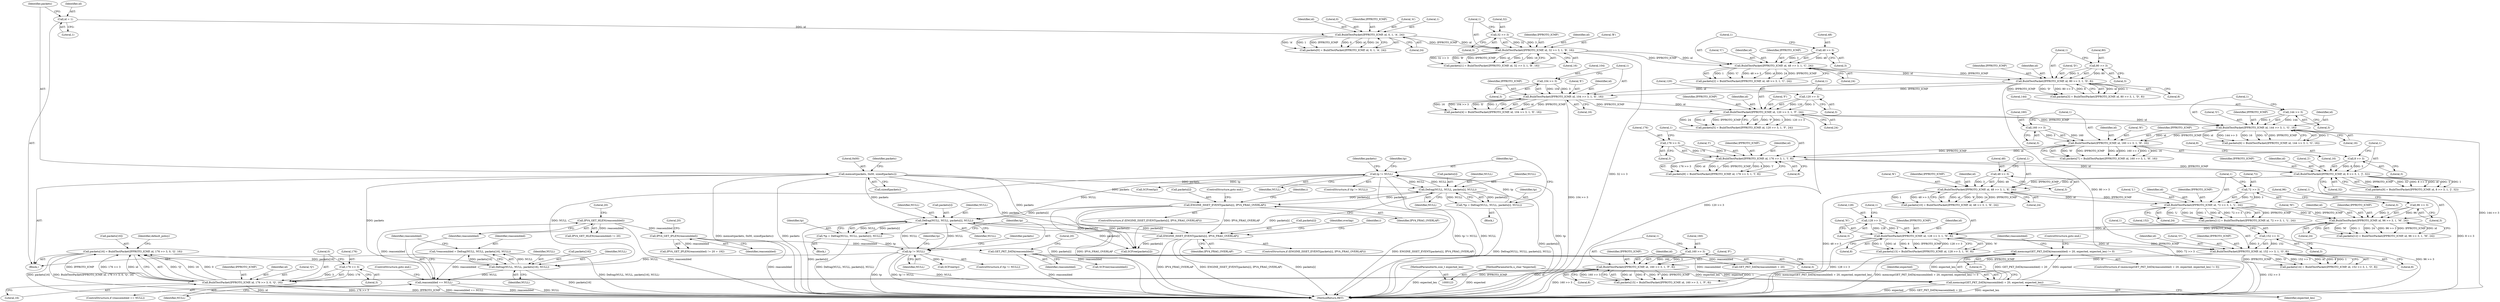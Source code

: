 digraph "0_suricata_4a04f814b15762eb446a5ead4d69d021512df6f8_1@API" {
"1000478" [label="(Call,memcmp(GET_PKT_DATA(reassembled) + 20, expected, expected_len) != 0)"];
"1000479" [label="(Call,memcmp(GET_PKT_DATA(reassembled) + 20, expected, expected_len))"];
"1000481" [label="(Call,GET_PKT_DATA(reassembled))"];
"1000470" [label="(Call,IPV4_GET_IPLEN(reassembled))"];
"1000463" [label="(Call,IPV4_GET_HLEN(reassembled))"];
"1000456" [label="(Call,reassembled == NULL)"];
"1000446" [label="(Call,*reassembled = Defrag(NULL, NULL, packets[16], NULL))"];
"1000448" [label="(Call,Defrag(NULL, NULL, packets[16], NULL))"];
"1000387" [label="(Call,tp != NULL)"];
"1000377" [label="(Call,*tp = Defrag(NULL, NULL, packets[i], NULL))"];
"1000379" [label="(Call,Defrag(NULL, NULL, packets[i], NULL))"];
"1000395" [label="(Call,ENGINE_ISSET_EVENT(packets[i], IPV4_FRAG_OVERLAP))"];
"1000139" [label="(Call,memset(packets, 0x00, sizeof(packets)))"];
"1000424" [label="(Call,tp != NULL)"];
"1000414" [label="(Call,*tp = Defrag(NULL, NULL, packets[i], NULL))"];
"1000416" [label="(Call,Defrag(NULL, NULL, packets[i], NULL))"];
"1000432" [label="(Call,ENGINE_ISSET_EVENT(packets[i], IPV4_FRAG_OVERLAP))"];
"1000350" [label="(Call,packets[16] = BuildTestPacket(IPPROTO_ICMP, id, 176 >> 3, 0, 'Q', 16))"];
"1000354" [label="(Call,BuildTestPacket(IPPROTO_ICMP, id, 176 >> 3, 0, 'Q', 16))"];
"1000341" [label="(Call,BuildTestPacket(IPPROTO_ICMP, id, 160 >> 3, 1, 'P', 8))"];
"1000328" [label="(Call,BuildTestPacket(IPPROTO_ICMP, id, 152 >> 3, 1, 'O', 8))"];
"1000315" [label="(Call,BuildTestPacket(IPPROTO_ICMP, id, 128 >> 3, 1, 'N', 8))"];
"1000302" [label="(Call,BuildTestPacket(IPPROTO_ICMP, id, 96 >> 3, 1, 'M', 24))"];
"1000289" [label="(Call,BuildTestPacket(IPPROTO_ICMP, id, 72 >> 3, 1, 'L', 24))"];
"1000276" [label="(Call,BuildTestPacket(IPPROTO_ICMP, id, 48 >> 3, 1, 'K', 24))"];
"1000263" [label="(Call,BuildTestPacket(IPPROTO_ICMP, id, 8 >> 3, 1, 'J', 32))"];
"1000250" [label="(Call,BuildTestPacket(IPPROTO_ICMP, id, 176 >> 3, 1, 'I', 8))"];
"1000237" [label="(Call,BuildTestPacket(IPPROTO_ICMP, id, 160 >> 3, 1, 'H', 16))"];
"1000224" [label="(Call,BuildTestPacket(IPPROTO_ICMP, id, 144 >> 3, 1, 'G', 16))"];
"1000211" [label="(Call,BuildTestPacket(IPPROTO_ICMP, id, 120 >> 3, 1, 'F', 24))"];
"1000198" [label="(Call,BuildTestPacket(IPPROTO_ICMP, id, 104 >> 3, 1, 'E', 16))"];
"1000185" [label="(Call,BuildTestPacket(IPPROTO_ICMP, id, 80 >> 3, 1, 'D', 8))"];
"1000172" [label="(Call,BuildTestPacket(IPPROTO_ICMP, id, 48 >> 3, 1, 'C', 24))"];
"1000159" [label="(Call,BuildTestPacket(IPPROTO_ICMP, id, 32 >> 3, 1, 'B', 16))"];
"1000148" [label="(Call,BuildTestPacket(IPPROTO_ICMP, id, 0, 1, 'A', 24))"];
"1000135" [label="(Call,id = 1)"];
"1000162" [label="(Call,32 >> 3)"];
"1000175" [label="(Call,48 >> 3)"];
"1000188" [label="(Call,80 >> 3)"];
"1000201" [label="(Call,104 >> 3)"];
"1000214" [label="(Call,120 >> 3)"];
"1000227" [label="(Call,144 >> 3)"];
"1000240" [label="(Call,160 >> 3)"];
"1000253" [label="(Call,176 >> 3)"];
"1000266" [label="(Call,8 >> 3)"];
"1000279" [label="(Call,48 >> 3)"];
"1000292" [label="(Call,72 >> 3)"];
"1000305" [label="(Call,96 >> 3)"];
"1000318" [label="(Call,128 >> 3)"];
"1000331" [label="(Call,152 >> 3)"];
"1000344" [label="(Call,160 >> 3)"];
"1000357" [label="(Call,176 >> 3)"];
"1000125" [label="(MethodParameterIn,u_char *expected)"];
"1000126" [label="(MethodParameterIn,size_t expected_len)"];
"1000233" [label="(Call,packets[7] = BuildTestPacket(IPPROTO_ICMP, id, 160 >> 3, 1, 'H', 16))"];
"1000276" [label="(Call,BuildTestPacket(IPPROTO_ICMP, id, 48 >> 3, 1, 'K', 24))"];
"1000315" [label="(Call,BuildTestPacket(IPPROTO_ICMP, id, 128 >> 3, 1, 'N', 8))"];
"1000362" [label="(Literal,16)"];
"1000198" [label="(Call,BuildTestPacket(IPPROTO_ICMP, id, 104 >> 3, 1, 'E', 16))"];
"1000429" [label="(Identifier,tp)"];
"1000199" [label="(Identifier,IPPROTO_ICMP)"];
"1000482" [label="(Identifier,reassembled)"];
"1000186" [label="(Identifier,IPPROTO_ICMP)"];
"1000473" [label="(Literal,20)"];
"1000478" [label="(Call,memcmp(GET_PKT_DATA(reassembled) + 20, expected, expected_len) != 0)"];
"1000295" [label="(Literal,1)"];
"1000168" [label="(Call,packets[2] = BuildTestPacket(IPPROTO_ICMP, id, 48 >> 3, 1, 'C', 24))"];
"1000204" [label="(Literal,1)"];
"1000463" [label="(Call,IPV4_GET_HLEN(reassembled))"];
"1000385" [label="(Identifier,NULL)"];
"1000386" [label="(ControlStructure,if (tp != NULL))"];
"1000455" [label="(ControlStructure,if (reassembled == NULL))"];
"1000395" [label="(Call,ENGINE_ISSET_EVENT(packets[i], IPV4_FRAG_OVERLAP))"];
"1000344" [label="(Call,160 >> 3)"];
"1000416" [label="(Call,Defrag(NULL, NULL, packets[i], NULL))"];
"1000154" [label="(Literal,24)"];
"1000190" [label="(Literal,3)"];
"1000173" [label="(Identifier,IPPROTO_ICMP)"];
"1000337" [label="(Call,packets[15] = BuildTestPacket(IPPROTO_ICMP, id, 160 >> 3, 1, 'P', 8))"];
"1000135" [label="(Call,id = 1)"];
"1000348" [label="(Literal,'P')"];
"1000205" [label="(Literal,'E')"];
"1000449" [label="(Identifier,NULL)"];
"1000269" [label="(Literal,1)"];
"1000241" [label="(Literal,160)"];
"1000280" [label="(Literal,48)"];
"1000164" [label="(Literal,3)"];
"1000345" [label="(Literal,160)"];
"1000321" [label="(Literal,1)"];
"1000216" [label="(Literal,3)"];
"1000267" [label="(Literal,8)"];
"1000175" [label="(Call,48 >> 3)"];
"1000488" [label="(ControlStructure,goto end;)"];
"1000469" [label="(Call,IPV4_GET_IPLEN(reassembled) != 20 + 192)"];
"1000355" [label="(Identifier,IPPROTO_ICMP)"];
"1000231" [label="(Literal,'G')"];
"1000212" [label="(Identifier,IPPROTO_ICMP)"];
"1000272" [label="(Call,packets[10] = BuildTestPacket(IPPROTO_ICMP, id, 48 >> 3, 1, 'K', 24))"];
"1000243" [label="(Literal,1)"];
"1000178" [label="(Literal,1)"];
"1000242" [label="(Literal,3)"];
"1000415" [label="(Identifier,tp)"];
"1000142" [label="(Call,sizeof(packets))"];
"1000219" [label="(Literal,24)"];
"1000457" [label="(Identifier,reassembled)"];
"1000431" [label="(ControlStructure,if (ENGINE_ISSET_EVENT(packets[i], IPV4_FRAG_OVERLAP)))"];
"1000486" [label="(Literal,0)"];
"1000451" [label="(Call,packets[16])"];
"1000330" [label="(Identifier,id)"];
"1000454" [label="(Identifier,NULL)"];
"1000146" [label="(Identifier,packets)"];
"1000399" [label="(Identifier,IPV4_FRAG_OVERLAP)"];
"1000375" [label="(Block,)"];
"1000259" [label="(Call,packets[9] = BuildTestPacket(IPPROTO_ICMP, id, 8 >> 3, 1, 'J', 32))"];
"1000392" [label="(Identifier,tp)"];
"1000266" [label="(Call,8 >> 3)"];
"1000230" [label="(Literal,1)"];
"1000214" [label="(Call,120 >> 3)"];
"1000306" [label="(Literal,96)"];
"1000382" [label="(Call,packets[i])"];
"1000480" [label="(Call,GET_PKT_DATA(reassembled) + 20)"];
"1000139" [label="(Call,memset(packets, 0x00, sizeof(packets)))"];
"1000412" [label="(Block,)"];
"1000305" [label="(Call,96 >> 3)"];
"1000347" [label="(Literal,1)"];
"1000160" [label="(Identifier,IPPROTO_ICMP)"];
"1000148" [label="(Call,BuildTestPacket(IPPROTO_ICMP, id, 0, 1, 'A', 24))"];
"1000310" [label="(Literal,24)"];
"1000324" [label="(Call,packets[14] = BuildTestPacket(IPPROTO_ICMP, id, 152 >> 3, 1, 'O', 8))"];
"1000206" [label="(Literal,16)"];
"1000470" [label="(Call,IPV4_GET_IPLEN(reassembled))"];
"1000356" [label="(Identifier,id)"];
"1000485" [label="(Identifier,expected_len)"];
"1000483" [label="(Literal,20)"];
"1000334" [label="(Literal,1)"];
"1000456" [label="(Call,reassembled == NULL)"];
"1000281" [label="(Literal,3)"];
"1000200" [label="(Identifier,id)"];
"1000136" [label="(Identifier,id)"];
"1000316" [label="(Identifier,IPPROTO_ICMP)"];
"1000126" [label="(MethodParameterIn,size_t expected_len)"];
"1000150" [label="(Identifier,id)"];
"1000189" [label="(Literal,80)"];
"1000279" [label="(Call,48 >> 3)"];
"1000419" [label="(Call,packets[i])"];
"1000255" [label="(Literal,3)"];
"1000161" [label="(Identifier,id)"];
"1000296" [label="(Literal,'L')"];
"1000229" [label="(Literal,3)"];
"1000167" [label="(Literal,16)"];
"1000462" [label="(Call,IPV4_GET_HLEN(reassembled) != 20)"];
"1000379" [label="(Call,Defrag(NULL, NULL, packets[i], NULL))"];
"1000432" [label="(Call,ENGINE_ISSET_EVENT(packets[i], IPV4_FRAG_OVERLAP))"];
"1000201" [label="(Call,104 >> 3)"];
"1000211" [label="(Call,BuildTestPacket(IPPROTO_ICMP, id, 120 >> 3, 1, 'F', 24))"];
"1000179" [label="(Literal,'C')"];
"1000309" [label="(Literal,'M')"];
"1000225" [label="(Identifier,IPPROTO_ICMP)"];
"1000213" [label="(Identifier,id)"];
"1000318" [label="(Call,128 >> 3)"];
"1000250" [label="(Call,BuildTestPacket(IPPROTO_ICMP, id, 176 >> 3, 1, 'I', 8))"];
"1000253" [label="(Call,176 >> 3)"];
"1000460" [label="(ControlStructure,goto end;)"];
"1000298" [label="(Call,packets[12] = BuildTestPacket(IPPROTO_ICMP, id, 96 >> 3, 1, 'M', 24))"];
"1000218" [label="(Literal,'F')"];
"1000264" [label="(Identifier,IPPROTO_ICMP)"];
"1000354" [label="(Call,BuildTestPacket(IPPROTO_ICMP, id, 176 >> 3, 0, 'Q', 16))"];
"1000282" [label="(Literal,1)"];
"1000458" [label="(Identifier,NULL)"];
"1000417" [label="(Identifier,NULL)"];
"1000227" [label="(Call,144 >> 3)"];
"1000439" [label="(Identifier,overlap)"];
"1000396" [label="(Call,packets[i])"];
"1000245" [label="(Literal,16)"];
"1000414" [label="(Call,*tp = Defrag(NULL, NULL, packets[i], NULL))"];
"1000265" [label="(Identifier,id)"];
"1000302" [label="(Call,BuildTestPacket(IPPROTO_ICMP, id, 96 >> 3, 1, 'M', 24))"];
"1000418" [label="(Identifier,NULL)"];
"1000226" [label="(Identifier,id)"];
"1000140" [label="(Identifier,packets)"];
"1000162" [label="(Call,32 >> 3)"];
"1000277" [label="(Identifier,IPPROTO_ICMP)"];
"1000127" [label="(Block,)"];
"1000263" [label="(Call,BuildTestPacket(IPPROTO_ICMP, id, 8 >> 3, 1, 'J', 32))"];
"1000271" [label="(Literal,32)"];
"1000172" [label="(Call,BuildTestPacket(IPPROTO_ICMP, id, 48 >> 3, 1, 'C', 24))"];
"1000481" [label="(Call,GET_PKT_DATA(reassembled))"];
"1000185" [label="(Call,BuildTestPacket(IPPROTO_ICMP, id, 80 >> 3, 1, 'D', 8))"];
"1000151" [label="(Literal,0)"];
"1000333" [label="(Literal,3)"];
"1000464" [label="(Identifier,reassembled)"];
"1000387" [label="(Call,tp != NULL)"];
"1000357" [label="(Call,176 >> 3)"];
"1000349" [label="(Literal,8)"];
"1000401" [label="(ControlStructure,goto end;)"];
"1000374" [label="(Identifier,i)"];
"1000304" [label="(Identifier,id)"];
"1000220" [label="(Call,packets[6] = BuildTestPacket(IPPROTO_ICMP, id, 144 >> 3, 1, 'G', 16))"];
"1000422" [label="(Identifier,NULL)"];
"1000224" [label="(Call,BuildTestPacket(IPPROTO_ICMP, id, 144 >> 3, 1, 'G', 16))"];
"1000188" [label="(Call,80 >> 3)"];
"1000270" [label="(Literal,'J')"];
"1000397" [label="(Identifier,packets)"];
"1000319" [label="(Literal,128)"];
"1000228" [label="(Literal,144)"];
"1000239" [label="(Identifier,id)"];
"1000176" [label="(Literal,48)"];
"1000203" [label="(Literal,3)"];
"1000450" [label="(Identifier,NULL)"];
"1000428" [label="(Call,SCFree(tp))"];
"1000411" [label="(Identifier,i)"];
"1000378" [label="(Identifier,tp)"];
"1000351" [label="(Call,packets[16])"];
"1000257" [label="(Literal,'I')"];
"1000180" [label="(Literal,24)"];
"1000423" [label="(ControlStructure,if (tp != NULL))"];
"1000137" [label="(Literal,1)"];
"1000359" [label="(Literal,3)"];
"1000465" [label="(Literal,20)"];
"1000389" [label="(Identifier,NULL)"];
"1000433" [label="(Call,packets[i])"];
"1000125" [label="(MethodParameterIn,u_char *expected)"];
"1000207" [label="(Call,packets[5] = BuildTestPacket(IPPROTO_ICMP, id, 120 >> 3, 1, 'F', 24))"];
"1000202" [label="(Literal,104)"];
"1000522" [label="(MethodReturn,RET)"];
"1000425" [label="(Identifier,tp)"];
"1000177" [label="(Literal,3)"];
"1000331" [label="(Call,152 >> 3)"];
"1000346" [label="(Literal,3)"];
"1000381" [label="(Identifier,NULL)"];
"1000364" [label="(Identifier,default_policy)"];
"1000335" [label="(Literal,'O')"];
"1000191" [label="(Literal,1)"];
"1000380" [label="(Identifier,NULL)"];
"1000291" [label="(Identifier,id)"];
"1000424" [label="(Call,tp != NULL)"];
"1000283" [label="(Literal,'K')"];
"1000388" [label="(Identifier,tp)"];
"1000434" [label="(Identifier,packets)"];
"1000329" [label="(Identifier,IPPROTO_ICMP)"];
"1000320" [label="(Literal,3)"];
"1000289" [label="(Call,BuildTestPacket(IPPROTO_ICMP, id, 72 >> 3, 1, 'L', 24))"];
"1000187" [label="(Identifier,id)"];
"1000471" [label="(Identifier,reassembled)"];
"1000215" [label="(Literal,120)"];
"1000181" [label="(Call,packets[3] = BuildTestPacket(IPPROTO_ICMP, id, 80 >> 3, 1, 'D', 8))"];
"1000251" [label="(Identifier,IPPROTO_ICMP)"];
"1000240" [label="(Call,160 >> 3)"];
"1000268" [label="(Literal,3)"];
"1000394" [label="(ControlStructure,if (ENGINE_ISSET_EVENT(packets[i], IPV4_FRAG_OVERLAP)))"];
"1000256" [label="(Literal,1)"];
"1000254" [label="(Literal,176)"];
"1000358" [label="(Literal,176)"];
"1000155" [label="(Call,packets[1] = BuildTestPacket(IPPROTO_ICMP, id, 32 >> 3, 1, 'B', 16))"];
"1000490" [label="(Identifier,reassembled)"];
"1000293" [label="(Literal,72)"];
"1000479" [label="(Call,memcmp(GET_PKT_DATA(reassembled) + 20, expected, expected_len))"];
"1000303" [label="(Identifier,IPPROTO_ICMP)"];
"1000166" [label="(Literal,'B')"];
"1000484" [label="(Identifier,expected)"];
"1000350" [label="(Call,packets[16] = BuildTestPacket(IPPROTO_ICMP, id, 176 >> 3, 0, 'Q', 16))"];
"1000258" [label="(Literal,8)"];
"1000163" [label="(Literal,32)"];
"1000342" [label="(Identifier,IPPROTO_ICMP)"];
"1000217" [label="(Literal,1)"];
"1000307" [label="(Literal,3)"];
"1000149" [label="(Identifier,IPPROTO_ICMP)"];
"1000278" [label="(Identifier,id)"];
"1000322" [label="(Literal,'N')"];
"1000194" [label="(Call,packets[4] = BuildTestPacket(IPPROTO_ICMP, id, 104 >> 3, 1, 'E', 16))"];
"1000153" [label="(Literal,'A')"];
"1000152" [label="(Literal,1)"];
"1000446" [label="(Call,*reassembled = Defrag(NULL, NULL, packets[16], NULL))"];
"1000284" [label="(Literal,24)"];
"1000447" [label="(Identifier,reassembled)"];
"1000252" [label="(Identifier,id)"];
"1000141" [label="(Literal,0x00)"];
"1000193" [label="(Literal,8)"];
"1000174" [label="(Identifier,id)"];
"1000308" [label="(Literal,1)"];
"1000361" [label="(Literal,'Q')"];
"1000377" [label="(Call,*tp = Defrag(NULL, NULL, packets[i], NULL))"];
"1000246" [label="(Call,packets[8] = BuildTestPacket(IPPROTO_ICMP, id, 176 >> 3, 1, 'I', 8))"];
"1000341" [label="(Call,BuildTestPacket(IPPROTO_ICMP, id, 160 >> 3, 1, 'P', 8))"];
"1000515" [label="(Call,SCFree(packets[i]))"];
"1000436" [label="(Identifier,IPV4_FRAG_OVERLAP)"];
"1000343" [label="(Identifier,id)"];
"1000292" [label="(Call,72 >> 3)"];
"1000244" [label="(Literal,'H')"];
"1000391" [label="(Call,SCFree(tp))"];
"1000159" [label="(Call,BuildTestPacket(IPPROTO_ICMP, id, 32 >> 3, 1, 'B', 16))"];
"1000290" [label="(Identifier,IPPROTO_ICMP)"];
"1000328" [label="(Call,BuildTestPacket(IPPROTO_ICMP, id, 152 >> 3, 1, 'O', 8))"];
"1000323" [label="(Literal,8)"];
"1000317" [label="(Identifier,id)"];
"1000238" [label="(Identifier,IPPROTO_ICMP)"];
"1000192" [label="(Literal,'D')"];
"1000232" [label="(Literal,16)"];
"1000237" [label="(Call,BuildTestPacket(IPPROTO_ICMP, id, 160 >> 3, 1, 'H', 16))"];
"1000360" [label="(Literal,0)"];
"1000285" [label="(Call,packets[11] = BuildTestPacket(IPPROTO_ICMP, id, 72 >> 3, 1, 'L', 24))"];
"1000144" [label="(Call,packets[0] = BuildTestPacket(IPPROTO_ICMP, id, 0, 1, 'A', 24))"];
"1000426" [label="(Identifier,NULL)"];
"1000165" [label="(Literal,1)"];
"1000448" [label="(Call,Defrag(NULL, NULL, packets[16], NULL))"];
"1000332" [label="(Literal,152)"];
"1000294" [label="(Literal,3)"];
"1000477" [label="(ControlStructure,if (memcmp(GET_PKT_DATA(reassembled) + 20, expected, expected_len) != 0))"];
"1000311" [label="(Call,packets[13] = BuildTestPacket(IPPROTO_ICMP, id, 128 >> 3, 1, 'N', 8))"];
"1000297" [label="(Literal,24)"];
"1000489" [label="(Call,SCFree(reassembled))"];
"1000336" [label="(Literal,8)"];
"1000478" -> "1000477"  [label="AST: "];
"1000478" -> "1000486"  [label="CFG: "];
"1000479" -> "1000478"  [label="AST: "];
"1000486" -> "1000478"  [label="AST: "];
"1000488" -> "1000478"  [label="CFG: "];
"1000490" -> "1000478"  [label="CFG: "];
"1000478" -> "1000522"  [label="DDG: memcmp(GET_PKT_DATA(reassembled) + 20, expected, expected_len)"];
"1000478" -> "1000522"  [label="DDG: memcmp(GET_PKT_DATA(reassembled) + 20, expected, expected_len) != 0"];
"1000479" -> "1000478"  [label="DDG: GET_PKT_DATA(reassembled) + 20"];
"1000479" -> "1000478"  [label="DDG: expected"];
"1000479" -> "1000478"  [label="DDG: expected_len"];
"1000479" -> "1000485"  [label="CFG: "];
"1000480" -> "1000479"  [label="AST: "];
"1000484" -> "1000479"  [label="AST: "];
"1000485" -> "1000479"  [label="AST: "];
"1000486" -> "1000479"  [label="CFG: "];
"1000479" -> "1000522"  [label="DDG: GET_PKT_DATA(reassembled) + 20"];
"1000479" -> "1000522"  [label="DDG: expected_len"];
"1000479" -> "1000522"  [label="DDG: expected"];
"1000481" -> "1000479"  [label="DDG: reassembled"];
"1000125" -> "1000479"  [label="DDG: expected"];
"1000126" -> "1000479"  [label="DDG: expected_len"];
"1000481" -> "1000480"  [label="AST: "];
"1000481" -> "1000482"  [label="CFG: "];
"1000482" -> "1000481"  [label="AST: "];
"1000483" -> "1000481"  [label="CFG: "];
"1000481" -> "1000522"  [label="DDG: reassembled"];
"1000481" -> "1000480"  [label="DDG: reassembled"];
"1000470" -> "1000481"  [label="DDG: reassembled"];
"1000481" -> "1000489"  [label="DDG: reassembled"];
"1000470" -> "1000469"  [label="AST: "];
"1000470" -> "1000471"  [label="CFG: "];
"1000471" -> "1000470"  [label="AST: "];
"1000473" -> "1000470"  [label="CFG: "];
"1000470" -> "1000522"  [label="DDG: reassembled"];
"1000470" -> "1000469"  [label="DDG: reassembled"];
"1000463" -> "1000470"  [label="DDG: reassembled"];
"1000463" -> "1000462"  [label="AST: "];
"1000463" -> "1000464"  [label="CFG: "];
"1000464" -> "1000463"  [label="AST: "];
"1000465" -> "1000463"  [label="CFG: "];
"1000463" -> "1000522"  [label="DDG: reassembled"];
"1000463" -> "1000462"  [label="DDG: reassembled"];
"1000456" -> "1000463"  [label="DDG: reassembled"];
"1000456" -> "1000455"  [label="AST: "];
"1000456" -> "1000458"  [label="CFG: "];
"1000457" -> "1000456"  [label="AST: "];
"1000458" -> "1000456"  [label="AST: "];
"1000460" -> "1000456"  [label="CFG: "];
"1000464" -> "1000456"  [label="CFG: "];
"1000456" -> "1000522"  [label="DDG: reassembled"];
"1000456" -> "1000522"  [label="DDG: NULL"];
"1000456" -> "1000522"  [label="DDG: reassembled == NULL"];
"1000446" -> "1000456"  [label="DDG: reassembled"];
"1000448" -> "1000456"  [label="DDG: NULL"];
"1000446" -> "1000127"  [label="AST: "];
"1000446" -> "1000448"  [label="CFG: "];
"1000447" -> "1000446"  [label="AST: "];
"1000448" -> "1000446"  [label="AST: "];
"1000457" -> "1000446"  [label="CFG: "];
"1000446" -> "1000522"  [label="DDG: Defrag(NULL, NULL, packets[16], NULL)"];
"1000448" -> "1000446"  [label="DDG: NULL"];
"1000448" -> "1000446"  [label="DDG: packets[16]"];
"1000448" -> "1000454"  [label="CFG: "];
"1000449" -> "1000448"  [label="AST: "];
"1000450" -> "1000448"  [label="AST: "];
"1000451" -> "1000448"  [label="AST: "];
"1000454" -> "1000448"  [label="AST: "];
"1000448" -> "1000522"  [label="DDG: packets[16]"];
"1000387" -> "1000448"  [label="DDG: NULL"];
"1000424" -> "1000448"  [label="DDG: NULL"];
"1000350" -> "1000448"  [label="DDG: packets[16]"];
"1000139" -> "1000448"  [label="DDG: packets"];
"1000387" -> "1000386"  [label="AST: "];
"1000387" -> "1000389"  [label="CFG: "];
"1000388" -> "1000387"  [label="AST: "];
"1000389" -> "1000387"  [label="AST: "];
"1000392" -> "1000387"  [label="CFG: "];
"1000397" -> "1000387"  [label="CFG: "];
"1000387" -> "1000522"  [label="DDG: NULL"];
"1000387" -> "1000522"  [label="DDG: tp"];
"1000387" -> "1000522"  [label="DDG: tp != NULL"];
"1000387" -> "1000379"  [label="DDG: NULL"];
"1000377" -> "1000387"  [label="DDG: tp"];
"1000379" -> "1000387"  [label="DDG: NULL"];
"1000387" -> "1000391"  [label="DDG: tp"];
"1000387" -> "1000416"  [label="DDG: NULL"];
"1000377" -> "1000375"  [label="AST: "];
"1000377" -> "1000379"  [label="CFG: "];
"1000378" -> "1000377"  [label="AST: "];
"1000379" -> "1000377"  [label="AST: "];
"1000388" -> "1000377"  [label="CFG: "];
"1000377" -> "1000522"  [label="DDG: Defrag(NULL, NULL, packets[i], NULL)"];
"1000379" -> "1000377"  [label="DDG: NULL"];
"1000379" -> "1000377"  [label="DDG: packets[i]"];
"1000379" -> "1000385"  [label="CFG: "];
"1000380" -> "1000379"  [label="AST: "];
"1000381" -> "1000379"  [label="AST: "];
"1000382" -> "1000379"  [label="AST: "];
"1000385" -> "1000379"  [label="AST: "];
"1000379" -> "1000522"  [label="DDG: packets[i]"];
"1000395" -> "1000379"  [label="DDG: packets[i]"];
"1000139" -> "1000379"  [label="DDG: packets"];
"1000379" -> "1000395"  [label="DDG: packets[i]"];
"1000379" -> "1000515"  [label="DDG: packets[i]"];
"1000395" -> "1000394"  [label="AST: "];
"1000395" -> "1000399"  [label="CFG: "];
"1000396" -> "1000395"  [label="AST: "];
"1000399" -> "1000395"  [label="AST: "];
"1000401" -> "1000395"  [label="CFG: "];
"1000374" -> "1000395"  [label="CFG: "];
"1000395" -> "1000522"  [label="DDG: packets[i]"];
"1000395" -> "1000522"  [label="DDG: IPV4_FRAG_OVERLAP"];
"1000395" -> "1000522"  [label="DDG: ENGINE_ISSET_EVENT(packets[i], IPV4_FRAG_OVERLAP)"];
"1000139" -> "1000395"  [label="DDG: packets"];
"1000395" -> "1000416"  [label="DDG: packets[i]"];
"1000395" -> "1000432"  [label="DDG: IPV4_FRAG_OVERLAP"];
"1000395" -> "1000515"  [label="DDG: packets[i]"];
"1000139" -> "1000127"  [label="AST: "];
"1000139" -> "1000142"  [label="CFG: "];
"1000140" -> "1000139"  [label="AST: "];
"1000141" -> "1000139"  [label="AST: "];
"1000142" -> "1000139"  [label="AST: "];
"1000146" -> "1000139"  [label="CFG: "];
"1000139" -> "1000522"  [label="DDG: memset(packets, 0x00, sizeof(packets))"];
"1000139" -> "1000522"  [label="DDG: packets"];
"1000139" -> "1000416"  [label="DDG: packets"];
"1000139" -> "1000432"  [label="DDG: packets"];
"1000139" -> "1000515"  [label="DDG: packets"];
"1000424" -> "1000423"  [label="AST: "];
"1000424" -> "1000426"  [label="CFG: "];
"1000425" -> "1000424"  [label="AST: "];
"1000426" -> "1000424"  [label="AST: "];
"1000429" -> "1000424"  [label="CFG: "];
"1000434" -> "1000424"  [label="CFG: "];
"1000424" -> "1000522"  [label="DDG: NULL"];
"1000424" -> "1000522"  [label="DDG: tp"];
"1000424" -> "1000522"  [label="DDG: tp != NULL"];
"1000424" -> "1000416"  [label="DDG: NULL"];
"1000414" -> "1000424"  [label="DDG: tp"];
"1000416" -> "1000424"  [label="DDG: NULL"];
"1000424" -> "1000428"  [label="DDG: tp"];
"1000414" -> "1000412"  [label="AST: "];
"1000414" -> "1000416"  [label="CFG: "];
"1000415" -> "1000414"  [label="AST: "];
"1000416" -> "1000414"  [label="AST: "];
"1000425" -> "1000414"  [label="CFG: "];
"1000414" -> "1000522"  [label="DDG: Defrag(NULL, NULL, packets[i], NULL)"];
"1000416" -> "1000414"  [label="DDG: NULL"];
"1000416" -> "1000414"  [label="DDG: packets[i]"];
"1000416" -> "1000422"  [label="CFG: "];
"1000417" -> "1000416"  [label="AST: "];
"1000418" -> "1000416"  [label="AST: "];
"1000419" -> "1000416"  [label="AST: "];
"1000422" -> "1000416"  [label="AST: "];
"1000416" -> "1000522"  [label="DDG: packets[i]"];
"1000432" -> "1000416"  [label="DDG: packets[i]"];
"1000416" -> "1000432"  [label="DDG: packets[i]"];
"1000416" -> "1000515"  [label="DDG: packets[i]"];
"1000432" -> "1000431"  [label="AST: "];
"1000432" -> "1000436"  [label="CFG: "];
"1000433" -> "1000432"  [label="AST: "];
"1000436" -> "1000432"  [label="AST: "];
"1000439" -> "1000432"  [label="CFG: "];
"1000411" -> "1000432"  [label="CFG: "];
"1000432" -> "1000522"  [label="DDG: IPV4_FRAG_OVERLAP"];
"1000432" -> "1000522"  [label="DDG: ENGINE_ISSET_EVENT(packets[i], IPV4_FRAG_OVERLAP)"];
"1000432" -> "1000522"  [label="DDG: packets[i]"];
"1000432" -> "1000515"  [label="DDG: packets[i]"];
"1000350" -> "1000127"  [label="AST: "];
"1000350" -> "1000354"  [label="CFG: "];
"1000351" -> "1000350"  [label="AST: "];
"1000354" -> "1000350"  [label="AST: "];
"1000364" -> "1000350"  [label="CFG: "];
"1000350" -> "1000522"  [label="DDG: packets[16]"];
"1000350" -> "1000522"  [label="DDG: BuildTestPacket(IPPROTO_ICMP, id, 176 >> 3, 0, 'Q', 16)"];
"1000354" -> "1000350"  [label="DDG: 'Q'"];
"1000354" -> "1000350"  [label="DDG: 16"];
"1000354" -> "1000350"  [label="DDG: 0"];
"1000354" -> "1000350"  [label="DDG: IPPROTO_ICMP"];
"1000354" -> "1000350"  [label="DDG: 176 >> 3"];
"1000354" -> "1000350"  [label="DDG: id"];
"1000354" -> "1000362"  [label="CFG: "];
"1000355" -> "1000354"  [label="AST: "];
"1000356" -> "1000354"  [label="AST: "];
"1000357" -> "1000354"  [label="AST: "];
"1000360" -> "1000354"  [label="AST: "];
"1000361" -> "1000354"  [label="AST: "];
"1000362" -> "1000354"  [label="AST: "];
"1000354" -> "1000522"  [label="DDG: id"];
"1000354" -> "1000522"  [label="DDG: 176 >> 3"];
"1000354" -> "1000522"  [label="DDG: IPPROTO_ICMP"];
"1000341" -> "1000354"  [label="DDG: IPPROTO_ICMP"];
"1000341" -> "1000354"  [label="DDG: id"];
"1000357" -> "1000354"  [label="DDG: 176"];
"1000357" -> "1000354"  [label="DDG: 3"];
"1000341" -> "1000337"  [label="AST: "];
"1000341" -> "1000349"  [label="CFG: "];
"1000342" -> "1000341"  [label="AST: "];
"1000343" -> "1000341"  [label="AST: "];
"1000344" -> "1000341"  [label="AST: "];
"1000347" -> "1000341"  [label="AST: "];
"1000348" -> "1000341"  [label="AST: "];
"1000349" -> "1000341"  [label="AST: "];
"1000337" -> "1000341"  [label="CFG: "];
"1000341" -> "1000522"  [label="DDG: 160 >> 3"];
"1000341" -> "1000337"  [label="DDG: id"];
"1000341" -> "1000337"  [label="DDG: 8"];
"1000341" -> "1000337"  [label="DDG: 'P'"];
"1000341" -> "1000337"  [label="DDG: IPPROTO_ICMP"];
"1000341" -> "1000337"  [label="DDG: 1"];
"1000341" -> "1000337"  [label="DDG: 160 >> 3"];
"1000328" -> "1000341"  [label="DDG: IPPROTO_ICMP"];
"1000328" -> "1000341"  [label="DDG: id"];
"1000344" -> "1000341"  [label="DDG: 160"];
"1000344" -> "1000341"  [label="DDG: 3"];
"1000328" -> "1000324"  [label="AST: "];
"1000328" -> "1000336"  [label="CFG: "];
"1000329" -> "1000328"  [label="AST: "];
"1000330" -> "1000328"  [label="AST: "];
"1000331" -> "1000328"  [label="AST: "];
"1000334" -> "1000328"  [label="AST: "];
"1000335" -> "1000328"  [label="AST: "];
"1000336" -> "1000328"  [label="AST: "];
"1000324" -> "1000328"  [label="CFG: "];
"1000328" -> "1000522"  [label="DDG: 152 >> 3"];
"1000328" -> "1000324"  [label="DDG: IPPROTO_ICMP"];
"1000328" -> "1000324"  [label="DDG: 'O'"];
"1000328" -> "1000324"  [label="DDG: 152 >> 3"];
"1000328" -> "1000324"  [label="DDG: id"];
"1000328" -> "1000324"  [label="DDG: 8"];
"1000328" -> "1000324"  [label="DDG: 1"];
"1000315" -> "1000328"  [label="DDG: IPPROTO_ICMP"];
"1000315" -> "1000328"  [label="DDG: id"];
"1000331" -> "1000328"  [label="DDG: 152"];
"1000331" -> "1000328"  [label="DDG: 3"];
"1000315" -> "1000311"  [label="AST: "];
"1000315" -> "1000323"  [label="CFG: "];
"1000316" -> "1000315"  [label="AST: "];
"1000317" -> "1000315"  [label="AST: "];
"1000318" -> "1000315"  [label="AST: "];
"1000321" -> "1000315"  [label="AST: "];
"1000322" -> "1000315"  [label="AST: "];
"1000323" -> "1000315"  [label="AST: "];
"1000311" -> "1000315"  [label="CFG: "];
"1000315" -> "1000522"  [label="DDG: 128 >> 3"];
"1000315" -> "1000311"  [label="DDG: 'N'"];
"1000315" -> "1000311"  [label="DDG: 1"];
"1000315" -> "1000311"  [label="DDG: id"];
"1000315" -> "1000311"  [label="DDG: 8"];
"1000315" -> "1000311"  [label="DDG: IPPROTO_ICMP"];
"1000315" -> "1000311"  [label="DDG: 128 >> 3"];
"1000302" -> "1000315"  [label="DDG: IPPROTO_ICMP"];
"1000302" -> "1000315"  [label="DDG: id"];
"1000318" -> "1000315"  [label="DDG: 128"];
"1000318" -> "1000315"  [label="DDG: 3"];
"1000302" -> "1000298"  [label="AST: "];
"1000302" -> "1000310"  [label="CFG: "];
"1000303" -> "1000302"  [label="AST: "];
"1000304" -> "1000302"  [label="AST: "];
"1000305" -> "1000302"  [label="AST: "];
"1000308" -> "1000302"  [label="AST: "];
"1000309" -> "1000302"  [label="AST: "];
"1000310" -> "1000302"  [label="AST: "];
"1000298" -> "1000302"  [label="CFG: "];
"1000302" -> "1000522"  [label="DDG: 96 >> 3"];
"1000302" -> "1000298"  [label="DDG: 'M'"];
"1000302" -> "1000298"  [label="DDG: 1"];
"1000302" -> "1000298"  [label="DDG: 24"];
"1000302" -> "1000298"  [label="DDG: 96 >> 3"];
"1000302" -> "1000298"  [label="DDG: IPPROTO_ICMP"];
"1000302" -> "1000298"  [label="DDG: id"];
"1000289" -> "1000302"  [label="DDG: IPPROTO_ICMP"];
"1000289" -> "1000302"  [label="DDG: id"];
"1000305" -> "1000302"  [label="DDG: 96"];
"1000305" -> "1000302"  [label="DDG: 3"];
"1000289" -> "1000285"  [label="AST: "];
"1000289" -> "1000297"  [label="CFG: "];
"1000290" -> "1000289"  [label="AST: "];
"1000291" -> "1000289"  [label="AST: "];
"1000292" -> "1000289"  [label="AST: "];
"1000295" -> "1000289"  [label="AST: "];
"1000296" -> "1000289"  [label="AST: "];
"1000297" -> "1000289"  [label="AST: "];
"1000285" -> "1000289"  [label="CFG: "];
"1000289" -> "1000522"  [label="DDG: 72 >> 3"];
"1000289" -> "1000285"  [label="DDG: IPPROTO_ICMP"];
"1000289" -> "1000285"  [label="DDG: 'L'"];
"1000289" -> "1000285"  [label="DDG: 24"];
"1000289" -> "1000285"  [label="DDG: 1"];
"1000289" -> "1000285"  [label="DDG: id"];
"1000289" -> "1000285"  [label="DDG: 72 >> 3"];
"1000276" -> "1000289"  [label="DDG: IPPROTO_ICMP"];
"1000276" -> "1000289"  [label="DDG: id"];
"1000292" -> "1000289"  [label="DDG: 72"];
"1000292" -> "1000289"  [label="DDG: 3"];
"1000276" -> "1000272"  [label="AST: "];
"1000276" -> "1000284"  [label="CFG: "];
"1000277" -> "1000276"  [label="AST: "];
"1000278" -> "1000276"  [label="AST: "];
"1000279" -> "1000276"  [label="AST: "];
"1000282" -> "1000276"  [label="AST: "];
"1000283" -> "1000276"  [label="AST: "];
"1000284" -> "1000276"  [label="AST: "];
"1000272" -> "1000276"  [label="CFG: "];
"1000276" -> "1000522"  [label="DDG: 48 >> 3"];
"1000276" -> "1000272"  [label="DDG: id"];
"1000276" -> "1000272"  [label="DDG: 'K'"];
"1000276" -> "1000272"  [label="DDG: 24"];
"1000276" -> "1000272"  [label="DDG: IPPROTO_ICMP"];
"1000276" -> "1000272"  [label="DDG: 1"];
"1000276" -> "1000272"  [label="DDG: 48 >> 3"];
"1000263" -> "1000276"  [label="DDG: IPPROTO_ICMP"];
"1000263" -> "1000276"  [label="DDG: id"];
"1000279" -> "1000276"  [label="DDG: 48"];
"1000279" -> "1000276"  [label="DDG: 3"];
"1000263" -> "1000259"  [label="AST: "];
"1000263" -> "1000271"  [label="CFG: "];
"1000264" -> "1000263"  [label="AST: "];
"1000265" -> "1000263"  [label="AST: "];
"1000266" -> "1000263"  [label="AST: "];
"1000269" -> "1000263"  [label="AST: "];
"1000270" -> "1000263"  [label="AST: "];
"1000271" -> "1000263"  [label="AST: "];
"1000259" -> "1000263"  [label="CFG: "];
"1000263" -> "1000522"  [label="DDG: 8 >> 3"];
"1000263" -> "1000259"  [label="DDG: IPPROTO_ICMP"];
"1000263" -> "1000259"  [label="DDG: 32"];
"1000263" -> "1000259"  [label="DDG: 8 >> 3"];
"1000263" -> "1000259"  [label="DDG: id"];
"1000263" -> "1000259"  [label="DDG: 'J'"];
"1000263" -> "1000259"  [label="DDG: 1"];
"1000250" -> "1000263"  [label="DDG: IPPROTO_ICMP"];
"1000250" -> "1000263"  [label="DDG: id"];
"1000266" -> "1000263"  [label="DDG: 8"];
"1000266" -> "1000263"  [label="DDG: 3"];
"1000250" -> "1000246"  [label="AST: "];
"1000250" -> "1000258"  [label="CFG: "];
"1000251" -> "1000250"  [label="AST: "];
"1000252" -> "1000250"  [label="AST: "];
"1000253" -> "1000250"  [label="AST: "];
"1000256" -> "1000250"  [label="AST: "];
"1000257" -> "1000250"  [label="AST: "];
"1000258" -> "1000250"  [label="AST: "];
"1000246" -> "1000250"  [label="CFG: "];
"1000250" -> "1000246"  [label="DDG: 176 >> 3"];
"1000250" -> "1000246"  [label="DDG: id"];
"1000250" -> "1000246"  [label="DDG: 1"];
"1000250" -> "1000246"  [label="DDG: IPPROTO_ICMP"];
"1000250" -> "1000246"  [label="DDG: 8"];
"1000250" -> "1000246"  [label="DDG: 'I'"];
"1000237" -> "1000250"  [label="DDG: IPPROTO_ICMP"];
"1000237" -> "1000250"  [label="DDG: id"];
"1000253" -> "1000250"  [label="DDG: 176"];
"1000253" -> "1000250"  [label="DDG: 3"];
"1000237" -> "1000233"  [label="AST: "];
"1000237" -> "1000245"  [label="CFG: "];
"1000238" -> "1000237"  [label="AST: "];
"1000239" -> "1000237"  [label="AST: "];
"1000240" -> "1000237"  [label="AST: "];
"1000243" -> "1000237"  [label="AST: "];
"1000244" -> "1000237"  [label="AST: "];
"1000245" -> "1000237"  [label="AST: "];
"1000233" -> "1000237"  [label="CFG: "];
"1000237" -> "1000233"  [label="DDG: 'H'"];
"1000237" -> "1000233"  [label="DDG: IPPROTO_ICMP"];
"1000237" -> "1000233"  [label="DDG: id"];
"1000237" -> "1000233"  [label="DDG: 160 >> 3"];
"1000237" -> "1000233"  [label="DDG: 1"];
"1000237" -> "1000233"  [label="DDG: 16"];
"1000224" -> "1000237"  [label="DDG: IPPROTO_ICMP"];
"1000224" -> "1000237"  [label="DDG: id"];
"1000240" -> "1000237"  [label="DDG: 160"];
"1000240" -> "1000237"  [label="DDG: 3"];
"1000224" -> "1000220"  [label="AST: "];
"1000224" -> "1000232"  [label="CFG: "];
"1000225" -> "1000224"  [label="AST: "];
"1000226" -> "1000224"  [label="AST: "];
"1000227" -> "1000224"  [label="AST: "];
"1000230" -> "1000224"  [label="AST: "];
"1000231" -> "1000224"  [label="AST: "];
"1000232" -> "1000224"  [label="AST: "];
"1000220" -> "1000224"  [label="CFG: "];
"1000224" -> "1000522"  [label="DDG: 144 >> 3"];
"1000224" -> "1000220"  [label="DDG: 1"];
"1000224" -> "1000220"  [label="DDG: id"];
"1000224" -> "1000220"  [label="DDG: 144 >> 3"];
"1000224" -> "1000220"  [label="DDG: 16"];
"1000224" -> "1000220"  [label="DDG: 'G'"];
"1000224" -> "1000220"  [label="DDG: IPPROTO_ICMP"];
"1000211" -> "1000224"  [label="DDG: IPPROTO_ICMP"];
"1000211" -> "1000224"  [label="DDG: id"];
"1000227" -> "1000224"  [label="DDG: 144"];
"1000227" -> "1000224"  [label="DDG: 3"];
"1000211" -> "1000207"  [label="AST: "];
"1000211" -> "1000219"  [label="CFG: "];
"1000212" -> "1000211"  [label="AST: "];
"1000213" -> "1000211"  [label="AST: "];
"1000214" -> "1000211"  [label="AST: "];
"1000217" -> "1000211"  [label="AST: "];
"1000218" -> "1000211"  [label="AST: "];
"1000219" -> "1000211"  [label="AST: "];
"1000207" -> "1000211"  [label="CFG: "];
"1000211" -> "1000522"  [label="DDG: 120 >> 3"];
"1000211" -> "1000207"  [label="DDG: 'F'"];
"1000211" -> "1000207"  [label="DDG: 1"];
"1000211" -> "1000207"  [label="DDG: 120 >> 3"];
"1000211" -> "1000207"  [label="DDG: 24"];
"1000211" -> "1000207"  [label="DDG: id"];
"1000211" -> "1000207"  [label="DDG: IPPROTO_ICMP"];
"1000198" -> "1000211"  [label="DDG: IPPROTO_ICMP"];
"1000198" -> "1000211"  [label="DDG: id"];
"1000214" -> "1000211"  [label="DDG: 120"];
"1000214" -> "1000211"  [label="DDG: 3"];
"1000198" -> "1000194"  [label="AST: "];
"1000198" -> "1000206"  [label="CFG: "];
"1000199" -> "1000198"  [label="AST: "];
"1000200" -> "1000198"  [label="AST: "];
"1000201" -> "1000198"  [label="AST: "];
"1000204" -> "1000198"  [label="AST: "];
"1000205" -> "1000198"  [label="AST: "];
"1000206" -> "1000198"  [label="AST: "];
"1000194" -> "1000198"  [label="CFG: "];
"1000198" -> "1000522"  [label="DDG: 104 >> 3"];
"1000198" -> "1000194"  [label="DDG: id"];
"1000198" -> "1000194"  [label="DDG: IPPROTO_ICMP"];
"1000198" -> "1000194"  [label="DDG: 16"];
"1000198" -> "1000194"  [label="DDG: 104 >> 3"];
"1000198" -> "1000194"  [label="DDG: 'E'"];
"1000198" -> "1000194"  [label="DDG: 1"];
"1000185" -> "1000198"  [label="DDG: IPPROTO_ICMP"];
"1000185" -> "1000198"  [label="DDG: id"];
"1000201" -> "1000198"  [label="DDG: 104"];
"1000201" -> "1000198"  [label="DDG: 3"];
"1000185" -> "1000181"  [label="AST: "];
"1000185" -> "1000193"  [label="CFG: "];
"1000186" -> "1000185"  [label="AST: "];
"1000187" -> "1000185"  [label="AST: "];
"1000188" -> "1000185"  [label="AST: "];
"1000191" -> "1000185"  [label="AST: "];
"1000192" -> "1000185"  [label="AST: "];
"1000193" -> "1000185"  [label="AST: "];
"1000181" -> "1000185"  [label="CFG: "];
"1000185" -> "1000522"  [label="DDG: 80 >> 3"];
"1000185" -> "1000181"  [label="DDG: id"];
"1000185" -> "1000181"  [label="DDG: 1"];
"1000185" -> "1000181"  [label="DDG: IPPROTO_ICMP"];
"1000185" -> "1000181"  [label="DDG: 'D'"];
"1000185" -> "1000181"  [label="DDG: 80 >> 3"];
"1000185" -> "1000181"  [label="DDG: 8"];
"1000172" -> "1000185"  [label="DDG: IPPROTO_ICMP"];
"1000172" -> "1000185"  [label="DDG: id"];
"1000188" -> "1000185"  [label="DDG: 80"];
"1000188" -> "1000185"  [label="DDG: 3"];
"1000172" -> "1000168"  [label="AST: "];
"1000172" -> "1000180"  [label="CFG: "];
"1000173" -> "1000172"  [label="AST: "];
"1000174" -> "1000172"  [label="AST: "];
"1000175" -> "1000172"  [label="AST: "];
"1000178" -> "1000172"  [label="AST: "];
"1000179" -> "1000172"  [label="AST: "];
"1000180" -> "1000172"  [label="AST: "];
"1000168" -> "1000172"  [label="CFG: "];
"1000172" -> "1000168"  [label="DDG: 1"];
"1000172" -> "1000168"  [label="DDG: 'C'"];
"1000172" -> "1000168"  [label="DDG: 48 >> 3"];
"1000172" -> "1000168"  [label="DDG: id"];
"1000172" -> "1000168"  [label="DDG: 24"];
"1000172" -> "1000168"  [label="DDG: IPPROTO_ICMP"];
"1000159" -> "1000172"  [label="DDG: IPPROTO_ICMP"];
"1000159" -> "1000172"  [label="DDG: id"];
"1000175" -> "1000172"  [label="DDG: 48"];
"1000175" -> "1000172"  [label="DDG: 3"];
"1000159" -> "1000155"  [label="AST: "];
"1000159" -> "1000167"  [label="CFG: "];
"1000160" -> "1000159"  [label="AST: "];
"1000161" -> "1000159"  [label="AST: "];
"1000162" -> "1000159"  [label="AST: "];
"1000165" -> "1000159"  [label="AST: "];
"1000166" -> "1000159"  [label="AST: "];
"1000167" -> "1000159"  [label="AST: "];
"1000155" -> "1000159"  [label="CFG: "];
"1000159" -> "1000522"  [label="DDG: 32 >> 3"];
"1000159" -> "1000155"  [label="DDG: 32 >> 3"];
"1000159" -> "1000155"  [label="DDG: 'B'"];
"1000159" -> "1000155"  [label="DDG: IPPROTO_ICMP"];
"1000159" -> "1000155"  [label="DDG: id"];
"1000159" -> "1000155"  [label="DDG: 1"];
"1000159" -> "1000155"  [label="DDG: 16"];
"1000148" -> "1000159"  [label="DDG: IPPROTO_ICMP"];
"1000148" -> "1000159"  [label="DDG: id"];
"1000162" -> "1000159"  [label="DDG: 32"];
"1000162" -> "1000159"  [label="DDG: 3"];
"1000148" -> "1000144"  [label="AST: "];
"1000148" -> "1000154"  [label="CFG: "];
"1000149" -> "1000148"  [label="AST: "];
"1000150" -> "1000148"  [label="AST: "];
"1000151" -> "1000148"  [label="AST: "];
"1000152" -> "1000148"  [label="AST: "];
"1000153" -> "1000148"  [label="AST: "];
"1000154" -> "1000148"  [label="AST: "];
"1000144" -> "1000148"  [label="CFG: "];
"1000148" -> "1000144"  [label="DDG: 'A'"];
"1000148" -> "1000144"  [label="DDG: 1"];
"1000148" -> "1000144"  [label="DDG: IPPROTO_ICMP"];
"1000148" -> "1000144"  [label="DDG: 0"];
"1000148" -> "1000144"  [label="DDG: id"];
"1000148" -> "1000144"  [label="DDG: 24"];
"1000135" -> "1000148"  [label="DDG: id"];
"1000135" -> "1000127"  [label="AST: "];
"1000135" -> "1000137"  [label="CFG: "];
"1000136" -> "1000135"  [label="AST: "];
"1000137" -> "1000135"  [label="AST: "];
"1000140" -> "1000135"  [label="CFG: "];
"1000162" -> "1000164"  [label="CFG: "];
"1000163" -> "1000162"  [label="AST: "];
"1000164" -> "1000162"  [label="AST: "];
"1000165" -> "1000162"  [label="CFG: "];
"1000175" -> "1000177"  [label="CFG: "];
"1000176" -> "1000175"  [label="AST: "];
"1000177" -> "1000175"  [label="AST: "];
"1000178" -> "1000175"  [label="CFG: "];
"1000188" -> "1000190"  [label="CFG: "];
"1000189" -> "1000188"  [label="AST: "];
"1000190" -> "1000188"  [label="AST: "];
"1000191" -> "1000188"  [label="CFG: "];
"1000201" -> "1000203"  [label="CFG: "];
"1000202" -> "1000201"  [label="AST: "];
"1000203" -> "1000201"  [label="AST: "];
"1000204" -> "1000201"  [label="CFG: "];
"1000214" -> "1000216"  [label="CFG: "];
"1000215" -> "1000214"  [label="AST: "];
"1000216" -> "1000214"  [label="AST: "];
"1000217" -> "1000214"  [label="CFG: "];
"1000227" -> "1000229"  [label="CFG: "];
"1000228" -> "1000227"  [label="AST: "];
"1000229" -> "1000227"  [label="AST: "];
"1000230" -> "1000227"  [label="CFG: "];
"1000240" -> "1000242"  [label="CFG: "];
"1000241" -> "1000240"  [label="AST: "];
"1000242" -> "1000240"  [label="AST: "];
"1000243" -> "1000240"  [label="CFG: "];
"1000253" -> "1000255"  [label="CFG: "];
"1000254" -> "1000253"  [label="AST: "];
"1000255" -> "1000253"  [label="AST: "];
"1000256" -> "1000253"  [label="CFG: "];
"1000266" -> "1000268"  [label="CFG: "];
"1000267" -> "1000266"  [label="AST: "];
"1000268" -> "1000266"  [label="AST: "];
"1000269" -> "1000266"  [label="CFG: "];
"1000279" -> "1000281"  [label="CFG: "];
"1000280" -> "1000279"  [label="AST: "];
"1000281" -> "1000279"  [label="AST: "];
"1000282" -> "1000279"  [label="CFG: "];
"1000292" -> "1000294"  [label="CFG: "];
"1000293" -> "1000292"  [label="AST: "];
"1000294" -> "1000292"  [label="AST: "];
"1000295" -> "1000292"  [label="CFG: "];
"1000305" -> "1000307"  [label="CFG: "];
"1000306" -> "1000305"  [label="AST: "];
"1000307" -> "1000305"  [label="AST: "];
"1000308" -> "1000305"  [label="CFG: "];
"1000318" -> "1000320"  [label="CFG: "];
"1000319" -> "1000318"  [label="AST: "];
"1000320" -> "1000318"  [label="AST: "];
"1000321" -> "1000318"  [label="CFG: "];
"1000331" -> "1000333"  [label="CFG: "];
"1000332" -> "1000331"  [label="AST: "];
"1000333" -> "1000331"  [label="AST: "];
"1000334" -> "1000331"  [label="CFG: "];
"1000344" -> "1000346"  [label="CFG: "];
"1000345" -> "1000344"  [label="AST: "];
"1000346" -> "1000344"  [label="AST: "];
"1000347" -> "1000344"  [label="CFG: "];
"1000357" -> "1000359"  [label="CFG: "];
"1000358" -> "1000357"  [label="AST: "];
"1000359" -> "1000357"  [label="AST: "];
"1000360" -> "1000357"  [label="CFG: "];
"1000125" -> "1000123"  [label="AST: "];
"1000125" -> "1000522"  [label="DDG: expected"];
"1000126" -> "1000123"  [label="AST: "];
"1000126" -> "1000522"  [label="DDG: expected_len"];
}
